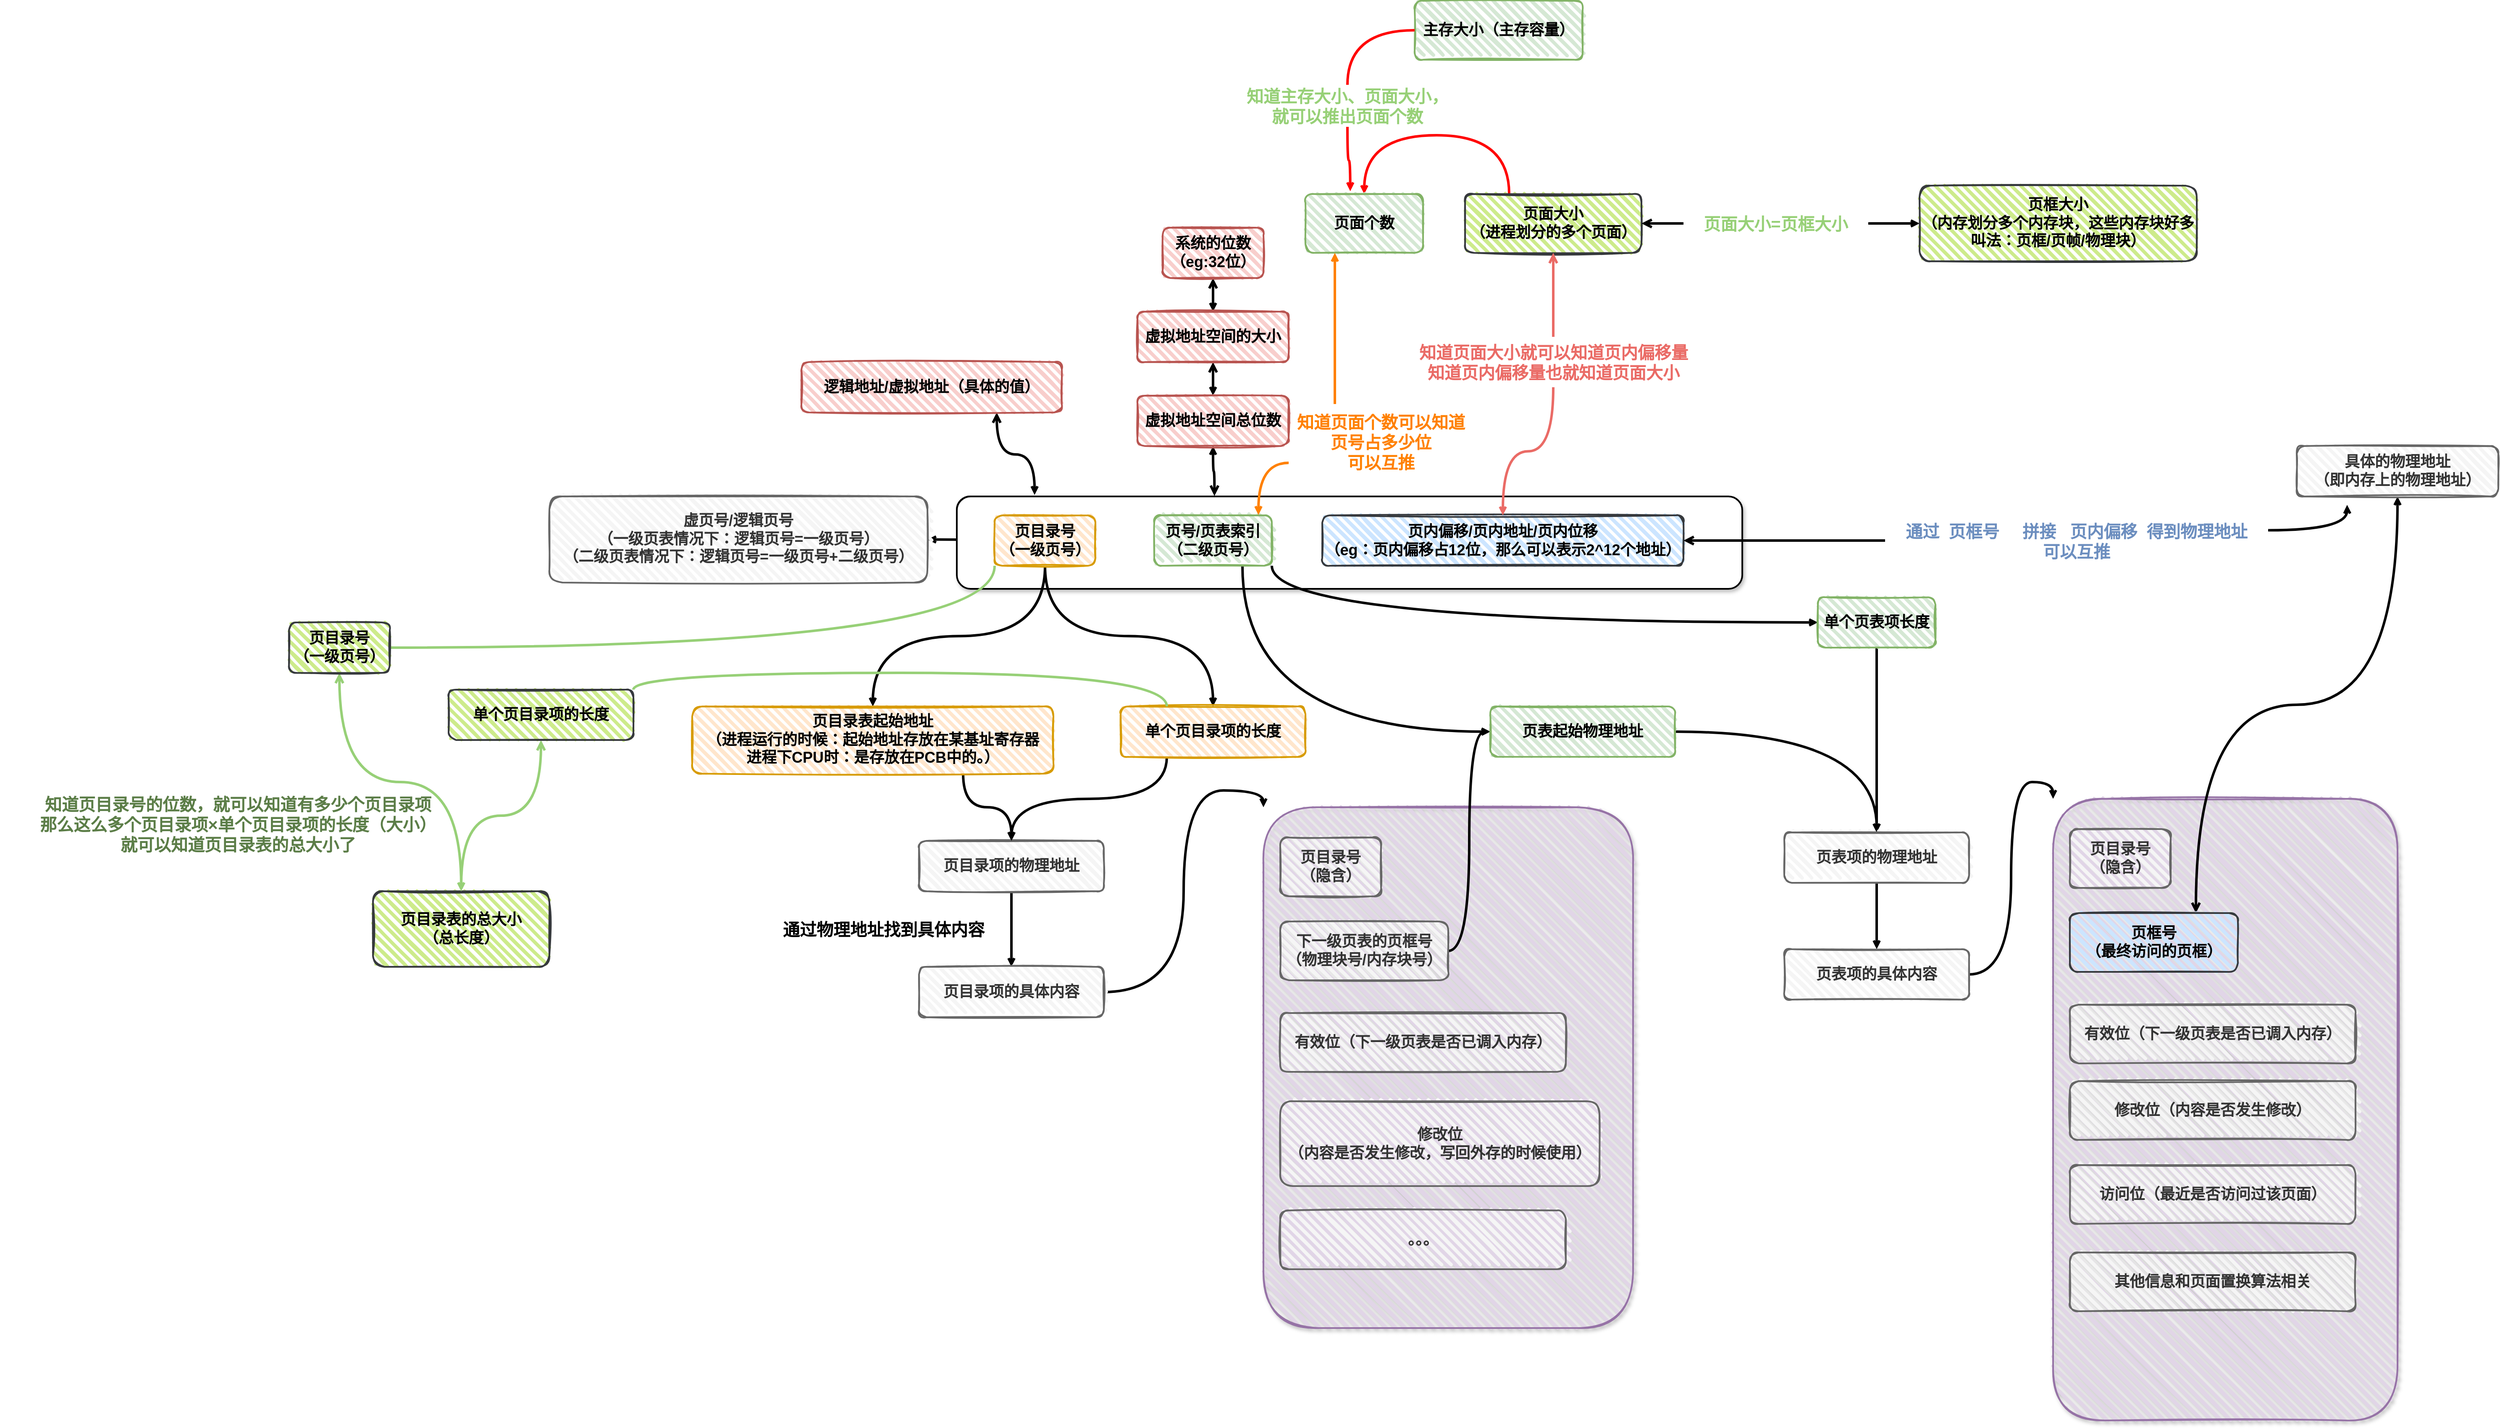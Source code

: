 <mxfile version="15.8.4" type="github">
  <diagram id="SaViZYcIOSmqmd24xeMG" name="第 1 页">
    <mxGraphModel dx="2891" dy="1962" grid="1" gridSize="10" guides="1" tooltips="1" connect="1" arrows="0" fold="1" page="1" pageScale="1" pageWidth="827" pageHeight="1169" math="0" shadow="0">
      <root>
        <mxCell id="0" />
        <mxCell id="1" parent="0" />
        <mxCell id="7gwzGEiESjAqNoWBXfss-9" value="" style="rounded=1;whiteSpace=wrap;html=1;fontSize=18;strokeWidth=2;fontStyle=1" vertex="1" parent="1">
          <mxGeometry x="95" y="390" width="610" height="105" as="geometry" />
        </mxCell>
        <mxCell id="7gwzGEiESjAqNoWBXfss-15" value="未命名图层" parent="0" />
        <mxCell id="7gwzGEiESjAqNoWBXfss-42" value="" style="rounded=1;whiteSpace=wrap;html=1;strokeWidth=2;fillWeight=4;hachureGap=8;hachureAngle=45;fillColor=#e1d5e7;sketch=1;shadow=1;fontSize=20;strokeColor=#9673a6;fontStyle=1" vertex="1" parent="7gwzGEiESjAqNoWBXfss-15">
          <mxGeometry x="460" y="760" width="440" height="620" as="geometry" />
        </mxCell>
        <mxCell id="7gwzGEiESjAqNoWBXfss-16" style="edgeStyle=orthogonalEdgeStyle;curved=1;rounded=0;orthogonalLoop=1;jettySize=auto;html=1;fontSize=18;startArrow=open;startFill=0;endArrow=open;endFill=0;endSize=4;strokeColor=#000000;strokeWidth=3;exitX=0.328;exitY=-0.005;exitDx=0;exitDy=0;exitPerimeter=0;fontStyle=1" edge="1" parent="7gwzGEiESjAqNoWBXfss-15" source="7gwzGEiESjAqNoWBXfss-17" target="7gwzGEiESjAqNoWBXfss-22">
          <mxGeometry relative="1" as="geometry" />
        </mxCell>
        <mxCell id="7gwzGEiESjAqNoWBXfss-27" style="edgeStyle=orthogonalEdgeStyle;curved=1;rounded=0;orthogonalLoop=1;jettySize=auto;html=1;exitX=0;exitY=0.5;exitDx=0;exitDy=0;fontSize=18;startArrow=open;startFill=0;endArrow=open;endFill=0;endSize=4;strokeColor=#000000;strokeWidth=3;fontStyle=1" edge="1" parent="7gwzGEiESjAqNoWBXfss-15" source="7gwzGEiESjAqNoWBXfss-24" target="7gwzGEiESjAqNoWBXfss-26">
          <mxGeometry relative="1" as="geometry" />
        </mxCell>
        <mxCell id="7gwzGEiESjAqNoWBXfss-17" value="" style="rounded=1;whiteSpace=wrap;html=1;fontSize=18;strokeWidth=2;shadow=1;fontStyle=1" vertex="1" parent="7gwzGEiESjAqNoWBXfss-15">
          <mxGeometry x="95" y="390" width="935" height="110" as="geometry" />
        </mxCell>
        <mxCell id="7gwzGEiESjAqNoWBXfss-18" style="rounded=0;orthogonalLoop=1;jettySize=auto;html=1;fontSize=18;edgeStyle=orthogonalEdgeStyle;curved=1;fillColor=#dae8fc;strokeColor=#000000;strokeWidth=3;endSize=4;startArrow=open;startFill=0;endArrow=open;endFill=0;fontStyle=1" edge="1" parent="7gwzGEiESjAqNoWBXfss-15" source="7gwzGEiESjAqNoWBXfss-19" target="7gwzGEiESjAqNoWBXfss-21">
          <mxGeometry relative="1" as="geometry" />
        </mxCell>
        <mxCell id="7gwzGEiESjAqNoWBXfss-19" value="系统的位数（eg:32位）" style="rounded=1;whiteSpace=wrap;html=1;strokeWidth=2;fillWeight=4;hachureGap=8;hachureAngle=45;sketch=1;fillColor=#f8cecc;strokeColor=#b85450;fontSize=18;fontStyle=1" vertex="1" parent="7gwzGEiESjAqNoWBXfss-15">
          <mxGeometry x="340" y="70" width="120" height="60" as="geometry" />
        </mxCell>
        <mxCell id="7gwzGEiESjAqNoWBXfss-20" style="edgeStyle=orthogonalEdgeStyle;curved=1;rounded=0;orthogonalLoop=1;jettySize=auto;html=1;fontSize=18;startArrow=open;startFill=0;endArrow=open;endFill=0;endSize=4;strokeWidth=3;fontStyle=1" edge="1" parent="7gwzGEiESjAqNoWBXfss-15" source="7gwzGEiESjAqNoWBXfss-21" target="7gwzGEiESjAqNoWBXfss-22">
          <mxGeometry relative="1" as="geometry" />
        </mxCell>
        <mxCell id="7gwzGEiESjAqNoWBXfss-21" value="虚拟地址空间的大小" style="rounded=1;whiteSpace=wrap;html=1;strokeWidth=2;fillWeight=4;hachureGap=8;hachureAngle=45;sketch=1;fillColor=#f8cecc;strokeColor=#b85450;fontSize=18;fontStyle=1" vertex="1" parent="7gwzGEiESjAqNoWBXfss-15">
          <mxGeometry x="310" y="170" width="180" height="60" as="geometry" />
        </mxCell>
        <mxCell id="7gwzGEiESjAqNoWBXfss-22" value="虚拟地址空间总位数" style="rounded=1;whiteSpace=wrap;html=1;strokeWidth=2;fillWeight=4;hachureGap=8;hachureAngle=45;sketch=1;fillColor=#f8cecc;strokeColor=#b85450;fontSize=18;fontStyle=1" vertex="1" parent="7gwzGEiESjAqNoWBXfss-15">
          <mxGeometry x="310" y="270" width="180" height="60" as="geometry" />
        </mxCell>
        <mxCell id="7gwzGEiESjAqNoWBXfss-23" value="页内偏移/页内地址/页内位移&lt;br&gt;（eg：页内偏移占12位，那么可以表示2^12个地址）" style="rounded=1;whiteSpace=wrap;html=1;strokeWidth=2;fillWeight=4;hachureGap=8;hachureAngle=45;sketch=1;fillColor=#cce5ff;strokeColor=#36393d;fontSize=18;fontStyle=1" vertex="1" parent="7gwzGEiESjAqNoWBXfss-15">
          <mxGeometry x="530" y="412.5" width="430" height="60" as="geometry" />
        </mxCell>
        <mxCell id="7gwzGEiESjAqNoWBXfss-31" style="edgeStyle=orthogonalEdgeStyle;curved=1;rounded=0;orthogonalLoop=1;jettySize=auto;html=1;entryX=0.5;entryY=0;entryDx=0;entryDy=0;fontSize=18;startArrow=none;startFill=0;endArrow=open;endFill=0;endSize=4;strokeColor=#000000;strokeWidth=3;fontStyle=1" edge="1" parent="7gwzGEiESjAqNoWBXfss-15" source="7gwzGEiESjAqNoWBXfss-24" target="7gwzGEiESjAqNoWBXfss-28">
          <mxGeometry relative="1" as="geometry" />
        </mxCell>
        <mxCell id="7gwzGEiESjAqNoWBXfss-32" style="edgeStyle=orthogonalEdgeStyle;curved=1;rounded=0;orthogonalLoop=1;jettySize=auto;html=1;exitX=0.5;exitY=1;exitDx=0;exitDy=0;fontSize=18;startArrow=none;startFill=0;endArrow=open;endFill=0;endSize=4;strokeColor=#000000;strokeWidth=3;fontStyle=1" edge="1" parent="7gwzGEiESjAqNoWBXfss-15" source="7gwzGEiESjAqNoWBXfss-24" target="7gwzGEiESjAqNoWBXfss-30">
          <mxGeometry relative="1" as="geometry" />
        </mxCell>
        <mxCell id="7gwzGEiESjAqNoWBXfss-24" value="页目录号&lt;br&gt;（一级页号）" style="rounded=1;whiteSpace=wrap;html=1;strokeWidth=2;fillWeight=4;hachureGap=8;hachureAngle=45;sketch=1;fillColor=#ffe6cc;strokeColor=#d79b00;fontSize=18;fontStyle=1" vertex="1" parent="7gwzGEiESjAqNoWBXfss-15">
          <mxGeometry x="140" y="412.5" width="120" height="60" as="geometry" />
        </mxCell>
        <mxCell id="7gwzGEiESjAqNoWBXfss-49" style="edgeStyle=orthogonalEdgeStyle;curved=1;rounded=0;orthogonalLoop=1;jettySize=auto;html=1;exitX=1;exitY=1;exitDx=0;exitDy=0;entryX=0;entryY=0.5;entryDx=0;entryDy=0;fontSize=20;startArrow=none;startFill=0;endArrow=open;endFill=0;endSize=4;strokeColor=#000000;strokeWidth=3;fontStyle=1" edge="1" parent="7gwzGEiESjAqNoWBXfss-15" source="7gwzGEiESjAqNoWBXfss-25" target="7gwzGEiESjAqNoWBXfss-48">
          <mxGeometry relative="1" as="geometry" />
        </mxCell>
        <mxCell id="7gwzGEiESjAqNoWBXfss-51" style="edgeStyle=orthogonalEdgeStyle;curved=1;rounded=0;orthogonalLoop=1;jettySize=auto;html=1;exitX=0.75;exitY=1;exitDx=0;exitDy=0;entryX=0;entryY=0.5;entryDx=0;entryDy=0;fontSize=20;startArrow=none;startFill=0;endArrow=open;endFill=0;endSize=4;strokeColor=#000000;strokeWidth=3;fontStyle=1" edge="1" parent="7gwzGEiESjAqNoWBXfss-15" source="7gwzGEiESjAqNoWBXfss-25" target="7gwzGEiESjAqNoWBXfss-46">
          <mxGeometry relative="1" as="geometry" />
        </mxCell>
        <mxCell id="7gwzGEiESjAqNoWBXfss-25" value="页号/页表索引&lt;br&gt;（二级页号）" style="rounded=1;whiteSpace=wrap;html=1;strokeWidth=2;fillWeight=4;hachureGap=8;hachureAngle=45;sketch=1;fillColor=#d5e8d4;strokeColor=#82b366;fontSize=18;fontStyle=1" vertex="1" parent="7gwzGEiESjAqNoWBXfss-15">
          <mxGeometry x="330" y="412.5" width="140" height="60" as="geometry" />
        </mxCell>
        <mxCell id="7gwzGEiESjAqNoWBXfss-26" value="虚页号/逻辑页号&lt;br&gt;（一级页表情况下：逻辑页号=一级页号）&lt;br&gt;（二级页表情况下：逻辑页号=一级页号+二级页号）" style="rounded=1;whiteSpace=wrap;html=1;strokeWidth=2;fillWeight=4;hachureGap=8;hachureAngle=45;sketch=1;fillColor=#f5f5f5;strokeColor=#666666;fontColor=#333333;fontSize=18;fontStyle=1" vertex="1" parent="7gwzGEiESjAqNoWBXfss-15">
          <mxGeometry x="-390" y="390" width="450" height="102.5" as="geometry" />
        </mxCell>
        <mxCell id="7gwzGEiESjAqNoWBXfss-33" style="edgeStyle=orthogonalEdgeStyle;curved=1;rounded=0;orthogonalLoop=1;jettySize=auto;html=1;exitX=0.75;exitY=1;exitDx=0;exitDy=0;entryX=0.5;entryY=0;entryDx=0;entryDy=0;fontSize=18;startArrow=none;startFill=0;endArrow=open;endFill=0;endSize=4;strokeColor=#000000;strokeWidth=3;fontStyle=1" edge="1" parent="7gwzGEiESjAqNoWBXfss-15" source="7gwzGEiESjAqNoWBXfss-28" target="7gwzGEiESjAqNoWBXfss-29">
          <mxGeometry relative="1" as="geometry" />
        </mxCell>
        <mxCell id="7gwzGEiESjAqNoWBXfss-28" value="页目录表起始地址&lt;br&gt;（进程运行的时候：起始地址存放在某基址寄存器&lt;br&gt;进程下CPU时：是存放在PCB中的。）" style="rounded=1;whiteSpace=wrap;html=1;strokeWidth=2;fillWeight=4;hachureGap=8;hachureAngle=45;sketch=1;fillColor=#ffe6cc;strokeColor=#d79b00;fontSize=18;fontStyle=1" vertex="1" parent="7gwzGEiESjAqNoWBXfss-15">
          <mxGeometry x="-220" y="640" width="430" height="80" as="geometry" />
        </mxCell>
        <mxCell id="7gwzGEiESjAqNoWBXfss-36" style="edgeStyle=orthogonalEdgeStyle;curved=1;rounded=0;orthogonalLoop=1;jettySize=auto;html=1;exitX=0.5;exitY=1;exitDx=0;exitDy=0;fontSize=18;startArrow=none;startFill=0;endArrow=open;endFill=0;endSize=4;strokeColor=#000000;strokeWidth=3;fontStyle=1" edge="1" parent="7gwzGEiESjAqNoWBXfss-15" source="7gwzGEiESjAqNoWBXfss-29" target="7gwzGEiESjAqNoWBXfss-35">
          <mxGeometry relative="1" as="geometry" />
        </mxCell>
        <mxCell id="7gwzGEiESjAqNoWBXfss-29" value="页目录项的物理地址" style="rounded=1;whiteSpace=wrap;html=1;strokeWidth=2;fillWeight=4;hachureGap=8;hachureAngle=45;sketch=1;fillColor=#f5f5f5;strokeColor=#666666;fontColor=#333333;fontSize=18;fontStyle=1" vertex="1" parent="7gwzGEiESjAqNoWBXfss-15">
          <mxGeometry x="50" y="800" width="220" height="60" as="geometry" />
        </mxCell>
        <mxCell id="7gwzGEiESjAqNoWBXfss-34" style="edgeStyle=orthogonalEdgeStyle;curved=1;rounded=0;orthogonalLoop=1;jettySize=auto;html=1;exitX=0.25;exitY=1;exitDx=0;exitDy=0;fontSize=18;startArrow=none;startFill=0;endArrow=open;endFill=0;endSize=4;strokeColor=#000000;strokeWidth=3;fontStyle=1" edge="1" parent="7gwzGEiESjAqNoWBXfss-15" source="7gwzGEiESjAqNoWBXfss-30">
          <mxGeometry relative="1" as="geometry">
            <mxPoint x="160" y="800" as="targetPoint" />
          </mxGeometry>
        </mxCell>
        <mxCell id="7gwzGEiESjAqNoWBXfss-30" value="单个页目录项的长度" style="rounded=1;whiteSpace=wrap;html=1;strokeWidth=2;fillWeight=4;hachureGap=8;hachureAngle=45;sketch=1;fillColor=#ffe6cc;strokeColor=#d79b00;fontSize=18;fontStyle=1" vertex="1" parent="7gwzGEiESjAqNoWBXfss-15">
          <mxGeometry x="290" y="640" width="220" height="60" as="geometry" />
        </mxCell>
        <mxCell id="7gwzGEiESjAqNoWBXfss-45" style="edgeStyle=orthogonalEdgeStyle;curved=1;rounded=0;orthogonalLoop=1;jettySize=auto;html=1;exitX=1;exitY=0.5;exitDx=0;exitDy=0;entryX=0;entryY=0;entryDx=0;entryDy=0;fontSize=20;startArrow=none;startFill=0;endArrow=open;endFill=0;endSize=4;strokeColor=#000000;strokeWidth=3;fontStyle=1" edge="1" parent="7gwzGEiESjAqNoWBXfss-15" source="7gwzGEiESjAqNoWBXfss-35" target="7gwzGEiESjAqNoWBXfss-42">
          <mxGeometry relative="1" as="geometry" />
        </mxCell>
        <mxCell id="7gwzGEiESjAqNoWBXfss-35" value="页目录项的具体内容" style="rounded=1;whiteSpace=wrap;html=1;strokeWidth=2;fillWeight=4;hachureGap=8;hachureAngle=45;sketch=1;fillColor=#f5f5f5;strokeColor=#666666;fontColor=#333333;fontSize=18;fontStyle=1" vertex="1" parent="7gwzGEiESjAqNoWBXfss-15">
          <mxGeometry x="50" y="950" width="220" height="60" as="geometry" />
        </mxCell>
        <mxCell id="7gwzGEiESjAqNoWBXfss-37" value="通过物理地址找到具体内容" style="text;html=1;strokeColor=none;fillColor=none;align=center;verticalAlign=middle;whiteSpace=wrap;rounded=0;shadow=1;fontSize=20;fontStyle=1" vertex="1" parent="7gwzGEiESjAqNoWBXfss-15">
          <mxGeometry x="-140" y="880" width="296" height="49" as="geometry" />
        </mxCell>
        <mxCell id="7gwzGEiESjAqNoWBXfss-39" value="页目录号&lt;br&gt;（隐含）" style="rounded=1;whiteSpace=wrap;html=1;strokeWidth=2;fillWeight=4;hachureGap=8;hachureAngle=45;sketch=1;fillColor=#f5f5f5;strokeColor=#666666;fontSize=18;fontColor=#333333;fontStyle=1" vertex="1" parent="7gwzGEiESjAqNoWBXfss-15">
          <mxGeometry x="480" y="796" width="120" height="70" as="geometry" />
        </mxCell>
        <mxCell id="7gwzGEiESjAqNoWBXfss-47" style="edgeStyle=orthogonalEdgeStyle;curved=1;rounded=0;orthogonalLoop=1;jettySize=auto;html=1;entryX=0;entryY=0.5;entryDx=0;entryDy=0;fontSize=20;startArrow=none;startFill=0;endArrow=open;endFill=0;endSize=4;strokeColor=#000000;strokeWidth=3;fontStyle=1" edge="1" parent="7gwzGEiESjAqNoWBXfss-15" source="7gwzGEiESjAqNoWBXfss-40" target="7gwzGEiESjAqNoWBXfss-46">
          <mxGeometry relative="1" as="geometry" />
        </mxCell>
        <mxCell id="7gwzGEiESjAqNoWBXfss-40" value="下一级页表的页框号&lt;br&gt;（物理块号/内存块号）" style="rounded=1;whiteSpace=wrap;html=1;strokeWidth=2;fillWeight=4;hachureGap=8;hachureAngle=45;sketch=1;fillColor=#f5f5f5;strokeColor=#666666;fontSize=18;fontColor=#333333;fontStyle=1" vertex="1" parent="7gwzGEiESjAqNoWBXfss-15">
          <mxGeometry x="480" y="896" width="200" height="70" as="geometry" />
        </mxCell>
        <mxCell id="7gwzGEiESjAqNoWBXfss-41" value="有效位（下一级页表是否已调入内存）" style="rounded=1;whiteSpace=wrap;html=1;strokeWidth=2;fillWeight=4;hachureGap=8;hachureAngle=45;sketch=1;fillColor=#f5f5f5;strokeColor=#666666;fontSize=18;fontColor=#333333;fontStyle=1" vertex="1" parent="7gwzGEiESjAqNoWBXfss-15">
          <mxGeometry x="480" y="1005" width="340" height="70" as="geometry" />
        </mxCell>
        <mxCell id="7gwzGEiESjAqNoWBXfss-43" value="修改位&lt;br&gt;（内容是否发生修改，写回外存的时候使用）" style="rounded=1;whiteSpace=wrap;html=1;strokeWidth=2;fillWeight=4;hachureGap=8;hachureAngle=45;sketch=1;fillColor=#f5f5f5;strokeColor=#666666;fontSize=18;fontColor=#333333;fontStyle=1" vertex="1" parent="7gwzGEiESjAqNoWBXfss-15">
          <mxGeometry x="480" y="1110" width="380" height="101" as="geometry" />
        </mxCell>
        <mxCell id="7gwzGEiESjAqNoWBXfss-44" value="。。。" style="rounded=1;whiteSpace=wrap;html=1;strokeWidth=2;fillWeight=4;hachureGap=8;hachureAngle=45;sketch=1;fillColor=#f5f5f5;strokeColor=#666666;fontSize=18;fontColor=#333333;fontStyle=1" vertex="1" parent="7gwzGEiESjAqNoWBXfss-15">
          <mxGeometry x="480" y="1240" width="340" height="70" as="geometry" />
        </mxCell>
        <mxCell id="7gwzGEiESjAqNoWBXfss-56" style="edgeStyle=orthogonalEdgeStyle;curved=1;rounded=0;orthogonalLoop=1;jettySize=auto;html=1;exitX=1;exitY=0.5;exitDx=0;exitDy=0;entryX=0.5;entryY=0;entryDx=0;entryDy=0;fontSize=20;startArrow=none;startFill=0;endArrow=open;endFill=0;endSize=4;strokeColor=#000000;strokeWidth=3;fontStyle=1" edge="1" parent="7gwzGEiESjAqNoWBXfss-15" source="7gwzGEiESjAqNoWBXfss-46" target="7gwzGEiESjAqNoWBXfss-52">
          <mxGeometry relative="1" as="geometry" />
        </mxCell>
        <mxCell id="7gwzGEiESjAqNoWBXfss-46" value="页表起始物理地址" style="rounded=1;whiteSpace=wrap;html=1;strokeWidth=2;fillWeight=4;hachureGap=8;hachureAngle=45;sketch=1;fillColor=#d5e8d4;strokeColor=#82b366;fontSize=18;fontStyle=1" vertex="1" parent="7gwzGEiESjAqNoWBXfss-15">
          <mxGeometry x="730" y="640" width="220" height="60" as="geometry" />
        </mxCell>
        <mxCell id="7gwzGEiESjAqNoWBXfss-55" style="edgeStyle=orthogonalEdgeStyle;curved=1;rounded=0;orthogonalLoop=1;jettySize=auto;html=1;exitX=0.5;exitY=1;exitDx=0;exitDy=0;entryX=0.5;entryY=0;entryDx=0;entryDy=0;fontSize=20;startArrow=none;startFill=0;endArrow=open;endFill=0;endSize=4;strokeColor=#000000;strokeWidth=3;fontStyle=1" edge="1" parent="7gwzGEiESjAqNoWBXfss-15" source="7gwzGEiESjAqNoWBXfss-48" target="7gwzGEiESjAqNoWBXfss-52">
          <mxGeometry relative="1" as="geometry" />
        </mxCell>
        <mxCell id="7gwzGEiESjAqNoWBXfss-48" value="单个页表项长度" style="rounded=1;whiteSpace=wrap;html=1;strokeWidth=2;fillWeight=4;hachureGap=8;hachureAngle=45;sketch=1;fillColor=#d5e8d4;strokeColor=#82b366;fontSize=18;fontStyle=1" vertex="1" parent="7gwzGEiESjAqNoWBXfss-15">
          <mxGeometry x="1120" y="510" width="140" height="60" as="geometry" />
        </mxCell>
        <mxCell id="7gwzGEiESjAqNoWBXfss-66" style="edgeStyle=orthogonalEdgeStyle;curved=1;rounded=0;orthogonalLoop=1;jettySize=auto;html=1;entryX=0.5;entryY=0;entryDx=0;entryDy=0;fontSize=20;startArrow=none;startFill=0;endArrow=open;endFill=0;endSize=4;strokeColor=#000000;strokeWidth=3;fontStyle=1" edge="1" parent="7gwzGEiESjAqNoWBXfss-15" source="7gwzGEiESjAqNoWBXfss-52" target="7gwzGEiESjAqNoWBXfss-57">
          <mxGeometry relative="1" as="geometry" />
        </mxCell>
        <mxCell id="7gwzGEiESjAqNoWBXfss-52" value="页表项的物理地址" style="rounded=1;whiteSpace=wrap;html=1;strokeWidth=2;fillWeight=4;hachureGap=8;hachureAngle=45;sketch=1;fillColor=#f5f5f5;strokeColor=#666666;fontColor=#333333;fontSize=18;fontStyle=1" vertex="1" parent="7gwzGEiESjAqNoWBXfss-15">
          <mxGeometry x="1080" y="790" width="220" height="60" as="geometry" />
        </mxCell>
        <mxCell id="7gwzGEiESjAqNoWBXfss-65" style="edgeStyle=orthogonalEdgeStyle;curved=1;rounded=0;orthogonalLoop=1;jettySize=auto;html=1;exitX=1;exitY=0.5;exitDx=0;exitDy=0;entryX=0;entryY=0;entryDx=0;entryDy=0;fontSize=20;startArrow=none;startFill=0;endArrow=open;endFill=0;endSize=4;strokeColor=#000000;strokeWidth=3;fontStyle=1" edge="1" parent="7gwzGEiESjAqNoWBXfss-15" source="7gwzGEiESjAqNoWBXfss-57" target="7gwzGEiESjAqNoWBXfss-58">
          <mxGeometry relative="1" as="geometry" />
        </mxCell>
        <mxCell id="7gwzGEiESjAqNoWBXfss-57" value="页表项的具体内容" style="rounded=1;whiteSpace=wrap;html=1;strokeWidth=2;fillWeight=4;hachureGap=8;hachureAngle=45;sketch=1;fillColor=#f5f5f5;strokeColor=#666666;fontColor=#333333;fontSize=18;fontStyle=1" vertex="1" parent="7gwzGEiESjAqNoWBXfss-15">
          <mxGeometry x="1080" y="929" width="220" height="60" as="geometry" />
        </mxCell>
        <mxCell id="7gwzGEiESjAqNoWBXfss-58" value="" style="rounded=1;whiteSpace=wrap;html=1;strokeWidth=2;fillWeight=4;hachureGap=8;hachureAngle=45;fillColor=#e1d5e7;sketch=1;shadow=1;fontSize=20;strokeColor=#9673a6;fontStyle=1" vertex="1" parent="7gwzGEiESjAqNoWBXfss-15">
          <mxGeometry x="1400" y="750" width="410" height="740" as="geometry" />
        </mxCell>
        <mxCell id="7gwzGEiESjAqNoWBXfss-59" value="页目录号&lt;br&gt;（隐含）" style="rounded=1;whiteSpace=wrap;html=1;strokeWidth=2;fillWeight=4;hachureGap=8;hachureAngle=45;sketch=1;fillColor=#f5f5f5;strokeColor=#666666;fontSize=18;fontColor=#333333;fontStyle=1" vertex="1" parent="7gwzGEiESjAqNoWBXfss-15">
          <mxGeometry x="1420" y="786" width="120" height="70" as="geometry" />
        </mxCell>
        <mxCell id="7gwzGEiESjAqNoWBXfss-69" style="edgeStyle=orthogonalEdgeStyle;curved=1;rounded=0;orthogonalLoop=1;jettySize=auto;html=1;exitX=0.75;exitY=0;exitDx=0;exitDy=0;entryX=0.5;entryY=1;entryDx=0;entryDy=0;fontSize=20;startArrow=open;startFill=0;endArrow=open;endFill=0;endSize=4;strokeColor=#000000;strokeWidth=3;fontStyle=1" edge="1" parent="7gwzGEiESjAqNoWBXfss-15" source="7gwzGEiESjAqNoWBXfss-60" target="7gwzGEiESjAqNoWBXfss-68">
          <mxGeometry relative="1" as="geometry" />
        </mxCell>
        <mxCell id="7gwzGEiESjAqNoWBXfss-60" value="页框号&lt;br&gt;（最终访问的页框）" style="rounded=1;whiteSpace=wrap;html=1;strokeWidth=2;fillWeight=4;hachureGap=8;hachureAngle=45;sketch=1;fillColor=#cce5ff;strokeColor=#36393d;fontSize=18;fontStyle=1" vertex="1" parent="7gwzGEiESjAqNoWBXfss-15">
          <mxGeometry x="1420" y="886" width="200" height="70" as="geometry" />
        </mxCell>
        <mxCell id="7gwzGEiESjAqNoWBXfss-61" value="有效位（下一级页表是否已调入内存）" style="rounded=1;whiteSpace=wrap;html=1;strokeWidth=2;fillWeight=4;hachureGap=8;hachureAngle=45;sketch=1;fillColor=#f5f5f5;strokeColor=#666666;fontSize=18;fontColor=#333333;fontStyle=1" vertex="1" parent="7gwzGEiESjAqNoWBXfss-15">
          <mxGeometry x="1420" y="995" width="340" height="70" as="geometry" />
        </mxCell>
        <mxCell id="7gwzGEiESjAqNoWBXfss-62" value="修改位（内容是否发生修改）" style="rounded=1;whiteSpace=wrap;html=1;strokeWidth=2;fillWeight=4;hachureGap=8;hachureAngle=45;sketch=1;fillColor=#f5f5f5;strokeColor=#666666;fontSize=18;fontColor=#333333;fontStyle=1" vertex="1" parent="7gwzGEiESjAqNoWBXfss-15">
          <mxGeometry x="1420" y="1086" width="340" height="70" as="geometry" />
        </mxCell>
        <mxCell id="7gwzGEiESjAqNoWBXfss-63" value="访问位（最近是否访问过该页面）" style="rounded=1;whiteSpace=wrap;html=1;strokeWidth=2;fillWeight=4;hachureGap=8;hachureAngle=45;sketch=1;fillColor=#f5f5f5;strokeColor=#666666;fontSize=18;fontColor=#333333;fontStyle=1" vertex="1" parent="7gwzGEiESjAqNoWBXfss-15">
          <mxGeometry x="1420" y="1186" width="340" height="70" as="geometry" />
        </mxCell>
        <mxCell id="7gwzGEiESjAqNoWBXfss-64" value="其他信息和页面置换算法相关" style="rounded=1;whiteSpace=wrap;html=1;strokeWidth=2;fillWeight=4;hachureGap=8;hachureAngle=45;sketch=1;fillColor=#f5f5f5;strokeColor=#666666;fontSize=18;fontColor=#333333;fontStyle=1" vertex="1" parent="7gwzGEiESjAqNoWBXfss-15">
          <mxGeometry x="1420" y="1290" width="340" height="70" as="geometry" />
        </mxCell>
        <mxCell id="7gwzGEiESjAqNoWBXfss-68" value="具体的物理地址&lt;br&gt;（即内存上的物理地址）" style="rounded=1;whiteSpace=wrap;html=1;strokeWidth=2;fillWeight=4;hachureGap=8;hachureAngle=45;sketch=1;fillColor=#f5f5f5;strokeColor=#666666;fontColor=#333333;fontSize=18;fontStyle=1" vertex="1" parent="7gwzGEiESjAqNoWBXfss-15">
          <mxGeometry x="1690" y="330" width="240" height="60" as="geometry" />
        </mxCell>
        <mxCell id="7gwzGEiESjAqNoWBXfss-106" style="edgeStyle=orthogonalEdgeStyle;curved=1;rounded=0;orthogonalLoop=1;jettySize=auto;html=1;exitX=1;exitY=0.25;exitDx=0;exitDy=0;fontSize=20;fontColor=#000000;startArrow=none;startFill=0;endArrow=open;endFill=0;endSize=4;strokeColor=#000000;strokeWidth=3;" edge="1" parent="7gwzGEiESjAqNoWBXfss-15" source="7gwzGEiESjAqNoWBXfss-71">
          <mxGeometry relative="1" as="geometry">
            <mxPoint x="1750" y="400" as="targetPoint" />
          </mxGeometry>
        </mxCell>
        <mxCell id="7gwzGEiESjAqNoWBXfss-71" value="通过&amp;nbsp; 页框号&amp;nbsp; &amp;nbsp; &amp;nbsp;拼接&amp;nbsp; &amp;nbsp;页内偏移&amp;nbsp; 得到物理地址&lt;br&gt;可以互推" style="text;html=1;strokeColor=none;fillColor=none;align=center;verticalAlign=middle;whiteSpace=wrap;rounded=0;shadow=1;fontSize=20;fontStyle=1;fontColor=#6C8EBF;" vertex="1" parent="7gwzGEiESjAqNoWBXfss-15">
          <mxGeometry x="1200" y="418" width="456" height="49" as="geometry" />
        </mxCell>
        <mxCell id="7gwzGEiESjAqNoWBXfss-72" value="" style="edgeStyle=orthogonalEdgeStyle;curved=1;rounded=0;orthogonalLoop=1;jettySize=auto;html=1;exitX=1;exitY=0.5;exitDx=0;exitDy=0;fontSize=20;startArrow=open;startFill=0;endArrow=none;endFill=0;endSize=4;strokeColor=#000000;strokeWidth=3;fontStyle=1" edge="1" parent="7gwzGEiESjAqNoWBXfss-15" source="7gwzGEiESjAqNoWBXfss-23" target="7gwzGEiESjAqNoWBXfss-71">
          <mxGeometry relative="1" as="geometry">
            <mxPoint x="1360" y="370" as="targetPoint" />
            <mxPoint x="820" y="442.5" as="sourcePoint" />
          </mxGeometry>
        </mxCell>
        <mxCell id="7gwzGEiESjAqNoWBXfss-81" style="edgeStyle=orthogonalEdgeStyle;curved=1;rounded=0;orthogonalLoop=1;jettySize=auto;html=1;exitX=0.75;exitY=1;exitDx=0;exitDy=0;entryX=0.099;entryY=-0.016;entryDx=0;entryDy=0;entryPerimeter=0;fontSize=20;fontColor=#97D077;startArrow=open;startFill=0;endArrow=open;endFill=0;endSize=4;strokeColor=#000000;strokeWidth=3;" edge="1" parent="7gwzGEiESjAqNoWBXfss-15" source="7gwzGEiESjAqNoWBXfss-74" target="7gwzGEiESjAqNoWBXfss-17">
          <mxGeometry relative="1" as="geometry" />
        </mxCell>
        <mxCell id="7gwzGEiESjAqNoWBXfss-74" value="逻辑地址/虚拟地址（具体的值）" style="rounded=1;whiteSpace=wrap;html=1;strokeWidth=2;fillWeight=4;hachureGap=8;hachureAngle=45;sketch=1;fillColor=#f8cecc;strokeColor=#b85450;fontSize=18;fontStyle=1" vertex="1" parent="7gwzGEiESjAqNoWBXfss-15">
          <mxGeometry x="-90" y="230" width="310" height="60" as="geometry" />
        </mxCell>
        <mxCell id="7gwzGEiESjAqNoWBXfss-78" style="edgeStyle=orthogonalEdgeStyle;curved=1;rounded=0;orthogonalLoop=1;jettySize=auto;html=1;exitX=1;exitY=0.5;exitDx=0;exitDy=0;entryX=0;entryY=0.5;entryDx=0;entryDy=0;fontSize=20;fontColor=#6C8EBF;startArrow=none;startFill=0;endArrow=open;endFill=0;endSize=4;strokeColor=#000000;strokeWidth=3;fontStyle=1" edge="1" parent="7gwzGEiESjAqNoWBXfss-15" source="7gwzGEiESjAqNoWBXfss-79" target="7gwzGEiESjAqNoWBXfss-77">
          <mxGeometry relative="1" as="geometry" />
        </mxCell>
        <mxCell id="7gwzGEiESjAqNoWBXfss-82" style="edgeStyle=orthogonalEdgeStyle;curved=1;rounded=0;orthogonalLoop=1;jettySize=auto;html=1;exitX=0.5;exitY=1;exitDx=0;exitDy=0;fontSize=20;fontColor=#97D077;startArrow=none;startFill=0;endArrow=open;endFill=0;endSize=4;strokeColor=#EA6B66;strokeWidth=3;" edge="1" parent="7gwzGEiESjAqNoWBXfss-15" source="7gwzGEiESjAqNoWBXfss-83" target="7gwzGEiESjAqNoWBXfss-23">
          <mxGeometry relative="1" as="geometry" />
        </mxCell>
        <mxCell id="7gwzGEiESjAqNoWBXfss-105" style="edgeStyle=orthogonalEdgeStyle;curved=1;rounded=0;orthogonalLoop=1;jettySize=auto;html=1;exitX=0.25;exitY=0;exitDx=0;exitDy=0;entryX=0.5;entryY=0;entryDx=0;entryDy=0;fontSize=20;fontColor=#000000;startArrow=none;startFill=0;endArrow=open;endFill=0;endSize=4;strokeColor=#FF0000;strokeWidth=3;" edge="1" parent="7gwzGEiESjAqNoWBXfss-15" source="7gwzGEiESjAqNoWBXfss-76" target="7gwzGEiESjAqNoWBXfss-93">
          <mxGeometry relative="1" as="geometry">
            <Array as="points">
              <mxPoint x="753" y="-40" />
              <mxPoint x="580" y="-40" />
            </Array>
          </mxGeometry>
        </mxCell>
        <mxCell id="7gwzGEiESjAqNoWBXfss-76" value="页面大小&lt;br&gt;（进程划分的多个页面）" style="rounded=1;whiteSpace=wrap;html=1;strokeWidth=2;fillWeight=4;hachureGap=8;hachureAngle=45;sketch=1;fillColor=#cdeb8b;strokeColor=#36393d;fontSize=18;fontStyle=1" vertex="1" parent="7gwzGEiESjAqNoWBXfss-15">
          <mxGeometry x="700" y="30" width="210" height="70" as="geometry" />
        </mxCell>
        <mxCell id="7gwzGEiESjAqNoWBXfss-77" value="页框大小&lt;br&gt;（内存划分多个内存块，这些内存块好多叫法：页框/页帧/物理块）" style="rounded=1;whiteSpace=wrap;html=1;strokeWidth=2;fillWeight=4;hachureGap=8;hachureAngle=45;sketch=1;fillColor=#cdeb8b;strokeColor=#36393d;fontSize=18;fontStyle=1" vertex="1" parent="7gwzGEiESjAqNoWBXfss-15">
          <mxGeometry x="1241" y="20" width="330" height="90" as="geometry" />
        </mxCell>
        <mxCell id="7gwzGEiESjAqNoWBXfss-79" value="页面大小=页框大小" style="text;html=1;strokeColor=none;fillColor=none;align=center;verticalAlign=middle;whiteSpace=wrap;rounded=0;shadow=1;fontSize=20;fontStyle=1;fontColor=#97D077;" vertex="1" parent="7gwzGEiESjAqNoWBXfss-15">
          <mxGeometry x="960" y="40.25" width="220" height="49.5" as="geometry" />
        </mxCell>
        <mxCell id="7gwzGEiESjAqNoWBXfss-80" value="" style="edgeStyle=orthogonalEdgeStyle;curved=1;rounded=0;orthogonalLoop=1;jettySize=auto;html=1;exitX=1;exitY=0.5;exitDx=0;exitDy=0;entryX=0;entryY=0.5;entryDx=0;entryDy=0;fontSize=20;fontColor=#6C8EBF;startArrow=open;startFill=0;endArrow=none;endFill=0;endSize=4;strokeColor=#000000;strokeWidth=3;fontStyle=1" edge="1" parent="7gwzGEiESjAqNoWBXfss-15" source="7gwzGEiESjAqNoWBXfss-76" target="7gwzGEiESjAqNoWBXfss-79">
          <mxGeometry relative="1" as="geometry">
            <mxPoint x="780" y="65" as="sourcePoint" />
            <mxPoint x="1060" y="75" as="targetPoint" />
          </mxGeometry>
        </mxCell>
        <mxCell id="7gwzGEiESjAqNoWBXfss-83" value="知道页面大小就可以知道页内偏移量&lt;br&gt;知道页内偏移量也就知道页面大小" style="text;html=1;strokeColor=none;fillColor=none;align=center;verticalAlign=middle;whiteSpace=wrap;rounded=0;shadow=1;fontSize=20;fontStyle=1;fontColor=#EA6B66;" vertex="1" parent="7gwzGEiESjAqNoWBXfss-15">
          <mxGeometry x="627.5" y="200" width="355" height="60" as="geometry" />
        </mxCell>
        <mxCell id="7gwzGEiESjAqNoWBXfss-84" value="" style="edgeStyle=orthogonalEdgeStyle;curved=1;rounded=0;orthogonalLoop=1;jettySize=auto;html=1;exitX=0.5;exitY=1;exitDx=0;exitDy=0;fontSize=20;fontColor=#97D077;startArrow=open;startFill=0;endArrow=none;endFill=0;endSize=4;strokeColor=#EA6B66;strokeWidth=3;" edge="1" parent="7gwzGEiESjAqNoWBXfss-15" source="7gwzGEiESjAqNoWBXfss-76" target="7gwzGEiESjAqNoWBXfss-83">
          <mxGeometry relative="1" as="geometry">
            <mxPoint x="675" y="100.0" as="sourcePoint" />
            <mxPoint x="675" y="412.5" as="targetPoint" />
          </mxGeometry>
        </mxCell>
        <mxCell id="7gwzGEiESjAqNoWBXfss-85" value="页目录表的总大小&lt;br&gt;（总长度）" style="rounded=1;whiteSpace=wrap;html=1;strokeWidth=2;fillWeight=4;hachureGap=8;hachureAngle=45;sketch=1;fillColor=#cdeb8b;strokeColor=#36393d;fontSize=18;fontStyle=1" vertex="1" parent="7gwzGEiESjAqNoWBXfss-15">
          <mxGeometry x="-600" y="860" width="210" height="90" as="geometry" />
        </mxCell>
        <mxCell id="7gwzGEiESjAqNoWBXfss-88" style="edgeStyle=orthogonalEdgeStyle;curved=1;rounded=0;orthogonalLoop=1;jettySize=auto;html=1;fontSize=20;fontColor=#97D077;startArrow=open;startFill=0;endArrow=open;endFill=0;endSize=4;strokeColor=#97D077;strokeWidth=3;" edge="1" parent="7gwzGEiESjAqNoWBXfss-15" source="7gwzGEiESjAqNoWBXfss-86" target="7gwzGEiESjAqNoWBXfss-85">
          <mxGeometry relative="1" as="geometry" />
        </mxCell>
        <mxCell id="7gwzGEiESjAqNoWBXfss-91" style="edgeStyle=orthogonalEdgeStyle;curved=1;rounded=0;orthogonalLoop=1;jettySize=auto;html=1;exitX=1;exitY=0.5;exitDx=0;exitDy=0;entryX=0;entryY=1;entryDx=0;entryDy=0;fontSize=20;fontColor=#5B7D47;startArrow=none;startFill=0;endArrow=none;endFill=0;endSize=4;strokeColor=#97D077;strokeWidth=3;" edge="1" parent="7gwzGEiESjAqNoWBXfss-15" source="7gwzGEiESjAqNoWBXfss-86" target="7gwzGEiESjAqNoWBXfss-24">
          <mxGeometry relative="1" as="geometry" />
        </mxCell>
        <mxCell id="7gwzGEiESjAqNoWBXfss-86" value="页目录号&lt;br&gt;（一级页号）" style="rounded=1;whiteSpace=wrap;html=1;strokeWidth=2;fillWeight=4;hachureGap=8;hachureAngle=45;sketch=1;fillColor=#cdeb8b;strokeColor=#36393d;fontSize=18;fontStyle=1" vertex="1" parent="7gwzGEiESjAqNoWBXfss-15">
          <mxGeometry x="-700" y="540" width="120" height="60" as="geometry" />
        </mxCell>
        <mxCell id="7gwzGEiESjAqNoWBXfss-89" style="edgeStyle=orthogonalEdgeStyle;curved=1;rounded=0;orthogonalLoop=1;jettySize=auto;html=1;exitX=0.5;exitY=1;exitDx=0;exitDy=0;fontSize=20;fontColor=#97D077;startArrow=open;startFill=0;endArrow=open;endFill=0;endSize=4;strokeColor=#97D077;strokeWidth=3;" edge="1" parent="7gwzGEiESjAqNoWBXfss-15" source="7gwzGEiESjAqNoWBXfss-87" target="7gwzGEiESjAqNoWBXfss-85">
          <mxGeometry relative="1" as="geometry" />
        </mxCell>
        <mxCell id="7gwzGEiESjAqNoWBXfss-92" style="edgeStyle=orthogonalEdgeStyle;curved=1;rounded=0;orthogonalLoop=1;jettySize=auto;html=1;exitX=1;exitY=0;exitDx=0;exitDy=0;entryX=0.25;entryY=0;entryDx=0;entryDy=0;fontSize=20;fontColor=#5B7D47;startArrow=none;startFill=0;endArrow=none;endFill=0;endSize=4;strokeColor=#97D077;strokeWidth=3;fillColor=#cdeb8b;" edge="1" parent="7gwzGEiESjAqNoWBXfss-15" source="7gwzGEiESjAqNoWBXfss-87" target="7gwzGEiESjAqNoWBXfss-30">
          <mxGeometry relative="1" as="geometry" />
        </mxCell>
        <mxCell id="7gwzGEiESjAqNoWBXfss-87" value="单个页目录项的长度" style="rounded=1;whiteSpace=wrap;html=1;strokeWidth=2;fillWeight=4;hachureGap=8;hachureAngle=45;sketch=1;fillColor=#cdeb8b;strokeColor=#36393d;fontSize=18;fontStyle=1" vertex="1" parent="7gwzGEiESjAqNoWBXfss-15">
          <mxGeometry x="-510" y="620" width="220" height="60" as="geometry" />
        </mxCell>
        <mxCell id="7gwzGEiESjAqNoWBXfss-90" value="知道页目录号的位数，就可以知道有多少个页目录项&lt;br&gt;那么这么多个页目录项×单个页目录项的长度（大小）&lt;br&gt;就可以知道页目录表的总大小了" style="text;html=1;strokeColor=none;fillColor=none;align=center;verticalAlign=middle;whiteSpace=wrap;rounded=0;shadow=1;fontSize=20;fontStyle=1;fontColor=#5B7D47;" vertex="1" parent="7gwzGEiESjAqNoWBXfss-15">
          <mxGeometry x="-1040" y="700" width="559" height="159" as="geometry" />
        </mxCell>
        <mxCell id="7gwzGEiESjAqNoWBXfss-94" style="edgeStyle=orthogonalEdgeStyle;curved=1;rounded=0;orthogonalLoop=1;jettySize=auto;html=1;entryX=0.886;entryY=-0.008;entryDx=0;entryDy=0;entryPerimeter=0;fontSize=20;fontColor=#5B7D47;startArrow=none;startFill=0;endArrow=open;endFill=0;endSize=4;strokeColor=#FF8000;strokeWidth=3;" edge="1" parent="7gwzGEiESjAqNoWBXfss-15" source="7gwzGEiESjAqNoWBXfss-95" target="7gwzGEiESjAqNoWBXfss-25">
          <mxGeometry relative="1" as="geometry">
            <Array as="points">
              <mxPoint x="454" y="350" />
            </Array>
          </mxGeometry>
        </mxCell>
        <mxCell id="7gwzGEiESjAqNoWBXfss-93" value="页面个数" style="rounded=1;whiteSpace=wrap;html=1;strokeWidth=2;fillWeight=4;hachureGap=8;hachureAngle=45;sketch=1;fillColor=#d5e8d4;strokeColor=#82b366;fontSize=18;fontStyle=1" vertex="1" parent="7gwzGEiESjAqNoWBXfss-15">
          <mxGeometry x="510" y="30" width="140" height="70" as="geometry" />
        </mxCell>
        <mxCell id="7gwzGEiESjAqNoWBXfss-100" style="edgeStyle=orthogonalEdgeStyle;curved=1;rounded=0;orthogonalLoop=1;jettySize=auto;html=1;exitX=0.25;exitY=0;exitDx=0;exitDy=0;entryX=0.25;entryY=1;entryDx=0;entryDy=0;fontSize=20;fontColor=#000000;startArrow=none;startFill=0;endArrow=open;endFill=0;endSize=4;strokeColor=#FF8000;strokeWidth=3;" edge="1" parent="7gwzGEiESjAqNoWBXfss-15" source="7gwzGEiESjAqNoWBXfss-95" target="7gwzGEiESjAqNoWBXfss-93">
          <mxGeometry relative="1" as="geometry" />
        </mxCell>
        <mxCell id="7gwzGEiESjAqNoWBXfss-95" value="知道页面个数可以知道页号占多少位&lt;br&gt;可以互推" style="text;html=1;strokeColor=none;fillColor=none;align=center;verticalAlign=middle;whiteSpace=wrap;rounded=0;shadow=1;fontSize=20;fontStyle=1;fontColor=#FF8000;" vertex="1" parent="7gwzGEiESjAqNoWBXfss-15">
          <mxGeometry x="490" y="280" width="220" height="90" as="geometry" />
        </mxCell>
        <mxCell id="7gwzGEiESjAqNoWBXfss-98" value="主存大小（主存容量）" style="rounded=1;whiteSpace=wrap;html=1;strokeWidth=2;fillWeight=4;hachureGap=8;hachureAngle=45;sketch=1;fillColor=#d5e8d4;strokeColor=#82b366;fontSize=18;fontStyle=1;" vertex="1" parent="7gwzGEiESjAqNoWBXfss-15">
          <mxGeometry x="640" y="-200" width="200" height="70" as="geometry" />
        </mxCell>
        <mxCell id="7gwzGEiESjAqNoWBXfss-104" style="edgeStyle=orthogonalEdgeStyle;curved=1;rounded=0;orthogonalLoop=1;jettySize=auto;html=1;exitX=0.5;exitY=1;exitDx=0;exitDy=0;entryX=0.381;entryY=-0.049;entryDx=0;entryDy=0;entryPerimeter=0;fontSize=20;fontColor=#000000;startArrow=none;startFill=0;endArrow=open;endFill=0;endSize=4;strokeColor=#FF0000;strokeWidth=3;" edge="1" parent="7gwzGEiESjAqNoWBXfss-15" source="7gwzGEiESjAqNoWBXfss-102" target="7gwzGEiESjAqNoWBXfss-93">
          <mxGeometry relative="1" as="geometry" />
        </mxCell>
        <mxCell id="7gwzGEiESjAqNoWBXfss-102" value="知道主存大小、页面大小，就可以推出页面个数" style="text;html=1;strokeColor=none;fillColor=none;align=center;verticalAlign=middle;whiteSpace=wrap;rounded=0;shadow=1;fontSize=20;fontStyle=1;fontColor=#97D077;" vertex="1" parent="7gwzGEiESjAqNoWBXfss-15">
          <mxGeometry x="430" y="-100" width="260" height="50" as="geometry" />
        </mxCell>
        <mxCell id="7gwzGEiESjAqNoWBXfss-103" value="" style="edgeStyle=orthogonalEdgeStyle;curved=1;rounded=0;orthogonalLoop=1;jettySize=auto;html=1;exitX=0;exitY=0.5;exitDx=0;exitDy=0;entryX=0.5;entryY=0;entryDx=0;entryDy=0;fontSize=20;fontColor=#000000;startArrow=none;startFill=0;endArrow=none;endFill=0;endSize=4;strokeColor=#FF0000;strokeWidth=3;" edge="1" parent="7gwzGEiESjAqNoWBXfss-15" source="7gwzGEiESjAqNoWBXfss-98" target="7gwzGEiESjAqNoWBXfss-102">
          <mxGeometry relative="1" as="geometry">
            <mxPoint x="726.25" y="-125" as="sourcePoint" />
            <mxPoint x="580" y="30" as="targetPoint" />
          </mxGeometry>
        </mxCell>
      </root>
    </mxGraphModel>
  </diagram>
</mxfile>
